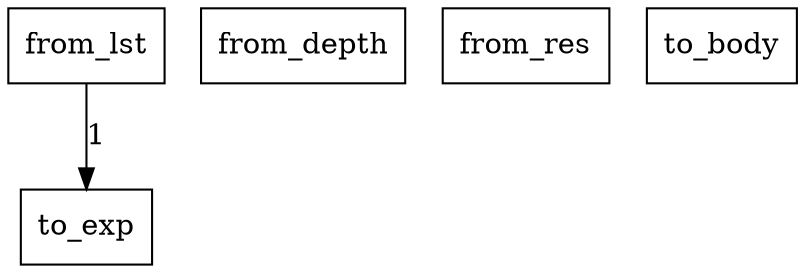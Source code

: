 digraph {
    graph [rankdir=TB
          ,bgcolor=transparent];
    node [shape=box
         ,fillcolor=white
         ,style=filled];
    0 [label=<from_lst>];
    1 [label=<from_depth>];
    2 [label=<from_res>];
    3 [label=<to_exp>];
    4 [label=<to_body>];
    0 -> 3 [label=1];
}